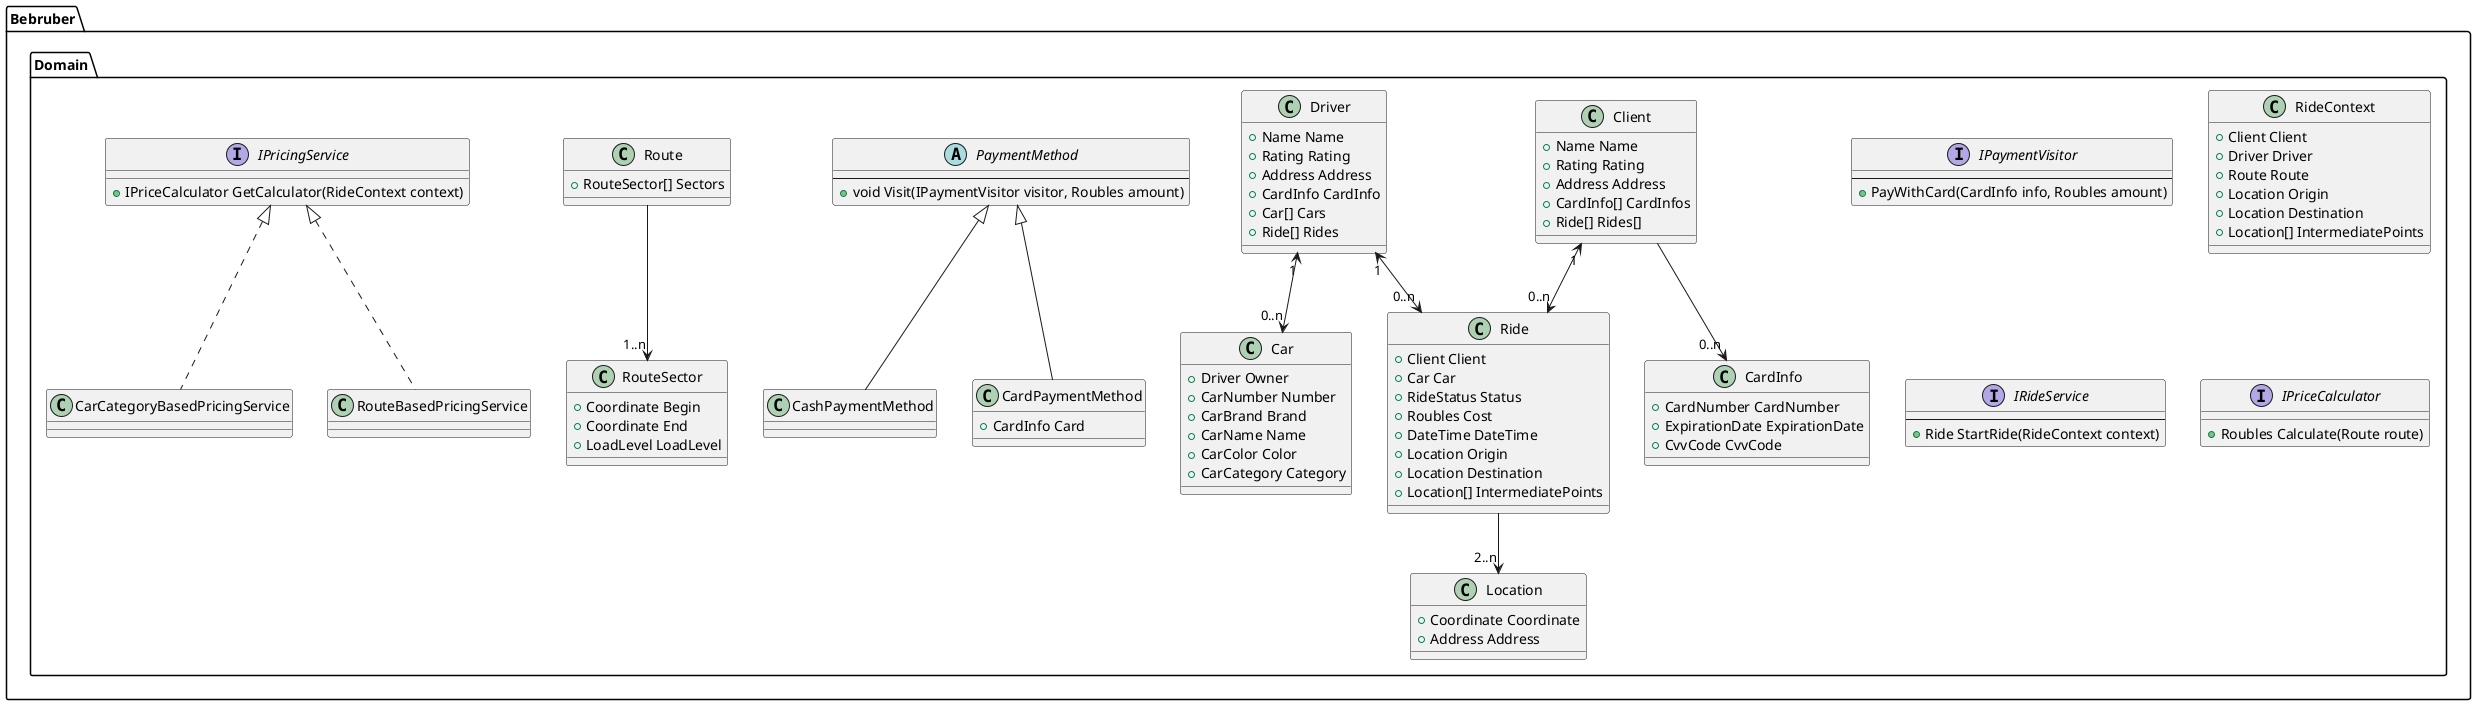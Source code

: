 @startuml Structure
'https://plantuml.com/class-diagram

package Bebruber.Domain
{
    class Client
    {
        + Name Name
        + Rating Rating
        + Address Address
        + CardInfo[] CardInfos
        + Ride[] Rides[]
    }

    class Driver
    {
        + Name Name
        + Rating Rating
        + Address Address
        + CardInfo CardInfo
        + Car[] Cars
        + Ride[] Rides
    }

    class CardInfo
    {
        + CardNumber CardNumber
        + ExpirationDate ExpirationDate
        + CvvCode CvvCode
    }
    
    interface IPaymentVisitor
    {
        --
        + PayWithCard(CardInfo info, Roubles amount)
    }

    abstract class PaymentMethod
    {
        --
        + void Visit(IPaymentVisitor visitor, Roubles amount)
    }

    PaymentMethod <|-- CashPaymentMethod
    class CashPaymentMethod

    PaymentMethod <|-- CardPaymentMethod
    class CardPaymentMethod
    {
        + CardInfo Card
    }

    class Car
    {
        + Driver Owner
        + CarNumber Number
        + CarBrand Brand
        + CarName Name
        + CarColor Color
        + CarCategory Category
    }

    class Ride
    {
        + Client Client
        + Car Car
        + RideStatus Status
        + Roubles Cost
        + DateTime DateTime
        + Location Origin
        + Location Destination
        + Location[] IntermediatePoints
    }

    class Location
    {
        + Coordinate Coordinate
        + Address Address
    }

    class Route
    {
        + RouteSector[] Sectors
    }

    class RouteSector
    {
        + Coordinate Begin
        + Coordinate End
        + LoadLevel LoadLevel
    }

    class RideContext
    {
        + Client Client
        + Driver Driver
        + Route Route
        + Location Origin
        + Location Destination 
        + Location[] IntermediatePoints
    }

    interface IRideService
    {
        --
        + Ride StartRide(RideContext context)
    }

    interface IPriceCalculator
    {
        + Roubles Calculate(Route route)
    }

    interface IPricingService
    {
        + IPriceCalculator GetCalculator(RideContext context)
    }

    IPricingService <|.. CarCategoryBasedPricingService
    class CarCategoryBasedPricingService

    IPricingService <|.. RouteBasedPricingService
    class RouteBasedPricingService

    Client --> "0..n" CardInfo
    Client "1" <--> "0..n" Ride

    Driver "1" <--> "0..n" Car
    Driver "1" <--> "0..n" Ride

    Ride --> "2..n" Location

    Route --> "1..n" RouteSector
}

@enduml